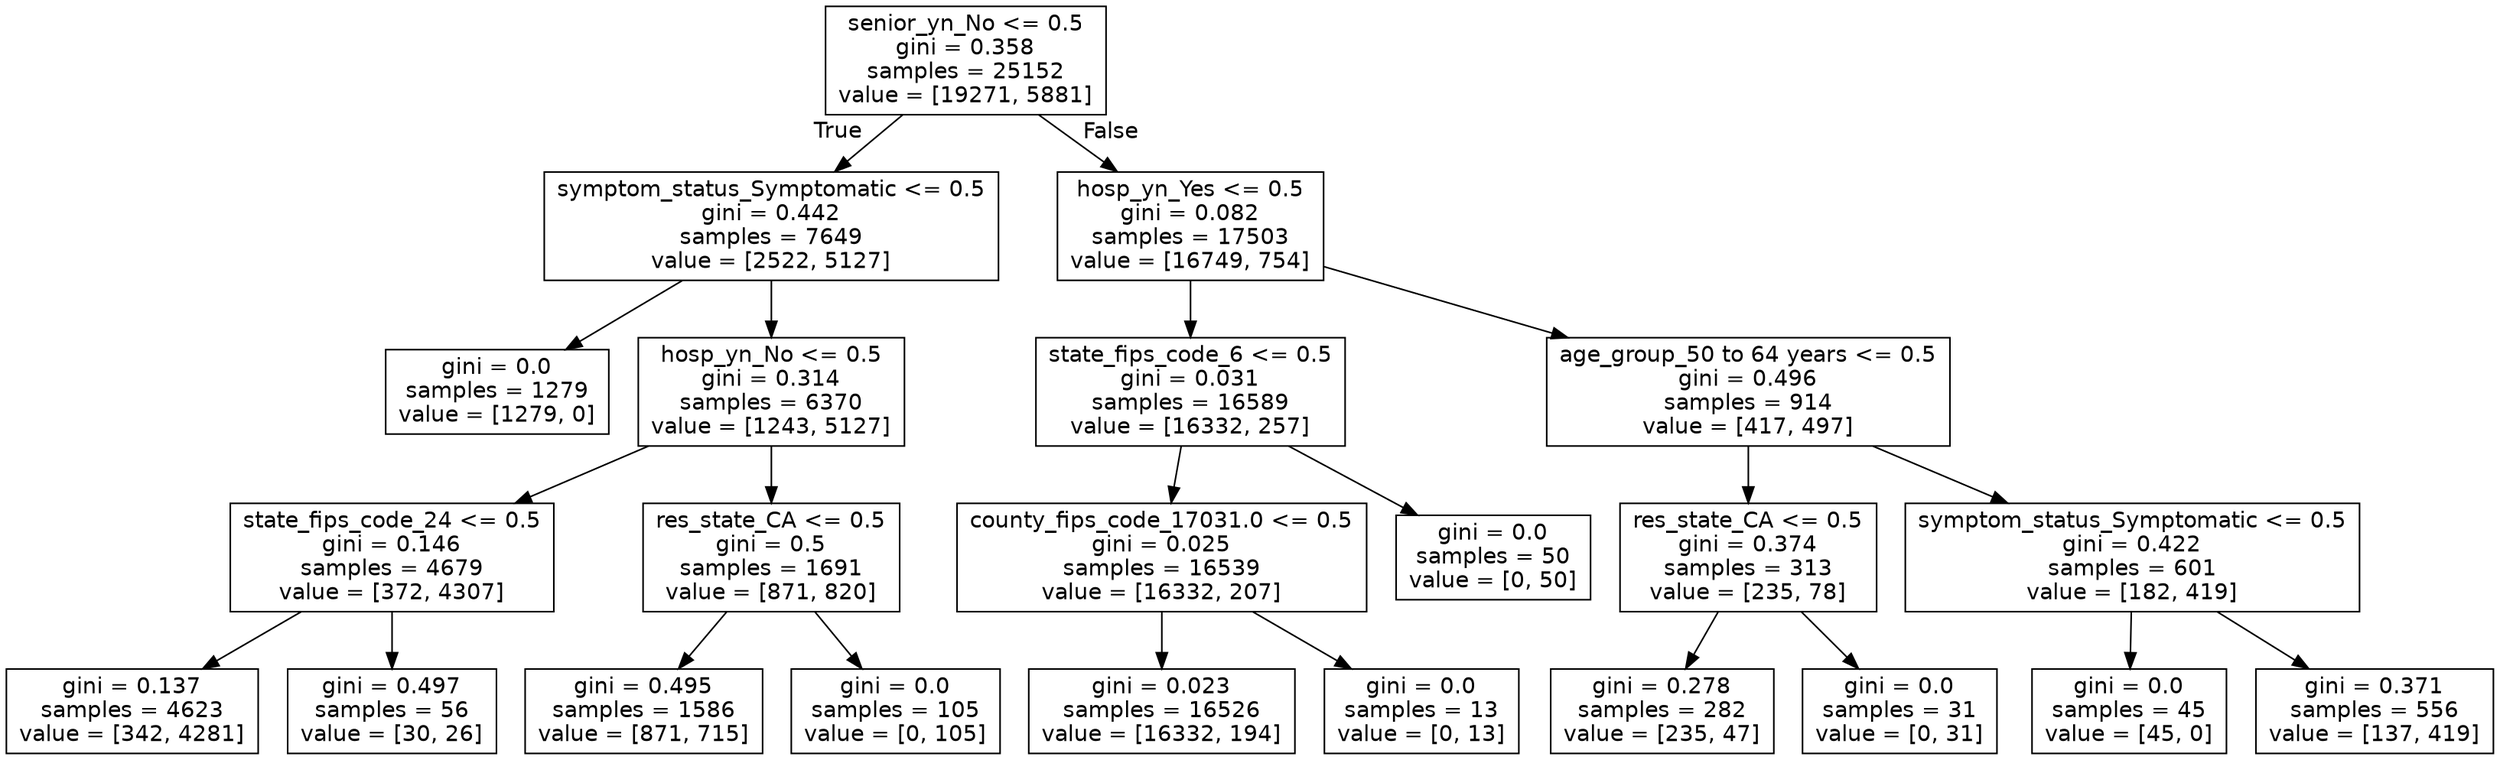 digraph Tree {
node [shape=box, fontname="helvetica"] ;
edge [fontname="helvetica"] ;
0 [label="senior_yn_No <= 0.5\ngini = 0.358\nsamples = 25152\nvalue = [19271, 5881]"] ;
1 [label="symptom_status_Symptomatic <= 0.5\ngini = 0.442\nsamples = 7649\nvalue = [2522, 5127]"] ;
0 -> 1 [labeldistance=2.5, labelangle=45, headlabel="True"] ;
2 [label="gini = 0.0\nsamples = 1279\nvalue = [1279, 0]"] ;
1 -> 2 ;
3 [label="hosp_yn_No <= 0.5\ngini = 0.314\nsamples = 6370\nvalue = [1243, 5127]"] ;
1 -> 3 ;
4 [label="state_fips_code_24 <= 0.5\ngini = 0.146\nsamples = 4679\nvalue = [372, 4307]"] ;
3 -> 4 ;
5 [label="gini = 0.137\nsamples = 4623\nvalue = [342, 4281]"] ;
4 -> 5 ;
6 [label="gini = 0.497\nsamples = 56\nvalue = [30, 26]"] ;
4 -> 6 ;
7 [label="res_state_CA <= 0.5\ngini = 0.5\nsamples = 1691\nvalue = [871, 820]"] ;
3 -> 7 ;
8 [label="gini = 0.495\nsamples = 1586\nvalue = [871, 715]"] ;
7 -> 8 ;
9 [label="gini = 0.0\nsamples = 105\nvalue = [0, 105]"] ;
7 -> 9 ;
10 [label="hosp_yn_Yes <= 0.5\ngini = 0.082\nsamples = 17503\nvalue = [16749, 754]"] ;
0 -> 10 [labeldistance=2.5, labelangle=-45, headlabel="False"] ;
11 [label="state_fips_code_6 <= 0.5\ngini = 0.031\nsamples = 16589\nvalue = [16332, 257]"] ;
10 -> 11 ;
12 [label="county_fips_code_17031.0 <= 0.5\ngini = 0.025\nsamples = 16539\nvalue = [16332, 207]"] ;
11 -> 12 ;
13 [label="gini = 0.023\nsamples = 16526\nvalue = [16332, 194]"] ;
12 -> 13 ;
14 [label="gini = 0.0\nsamples = 13\nvalue = [0, 13]"] ;
12 -> 14 ;
15 [label="gini = 0.0\nsamples = 50\nvalue = [0, 50]"] ;
11 -> 15 ;
16 [label="age_group_50 to 64 years <= 0.5\ngini = 0.496\nsamples = 914\nvalue = [417, 497]"] ;
10 -> 16 ;
17 [label="res_state_CA <= 0.5\ngini = 0.374\nsamples = 313\nvalue = [235, 78]"] ;
16 -> 17 ;
18 [label="gini = 0.278\nsamples = 282\nvalue = [235, 47]"] ;
17 -> 18 ;
19 [label="gini = 0.0\nsamples = 31\nvalue = [0, 31]"] ;
17 -> 19 ;
20 [label="symptom_status_Symptomatic <= 0.5\ngini = 0.422\nsamples = 601\nvalue = [182, 419]"] ;
16 -> 20 ;
21 [label="gini = 0.0\nsamples = 45\nvalue = [45, 0]"] ;
20 -> 21 ;
22 [label="gini = 0.371\nsamples = 556\nvalue = [137, 419]"] ;
20 -> 22 ;
}
